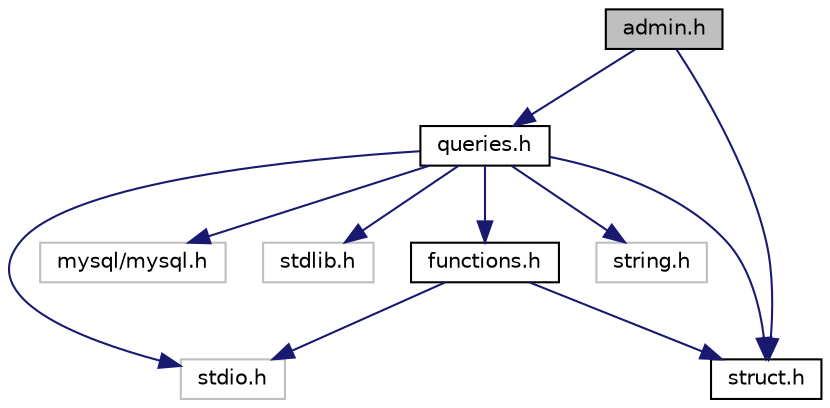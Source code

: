 digraph "admin.h"
{
 // LATEX_PDF_SIZE
  edge [fontname="Helvetica",fontsize="10",labelfontname="Helvetica",labelfontsize="10"];
  node [fontname="Helvetica",fontsize="10",shape=record];
  Node1 [label="admin.h",height=0.2,width=0.4,color="black", fillcolor="grey75", style="filled", fontcolor="black",tooltip="Fichier d'en-tête contenant les déclarations de fonctions pour la gestion des événements,..."];
  Node1 -> Node2 [color="midnightblue",fontsize="10",style="solid"];
  Node2 [label="struct.h",height=0.2,width=0.4,color="black", fillcolor="white", style="filled",URL="$struct_8h.html",tooltip="Définit les structures utilisées dans le programme de gestion d'événements. Les structures comprennen..."];
  Node1 -> Node3 [color="midnightblue",fontsize="10",style="solid"];
  Node3 [label="queries.h",height=0.2,width=0.4,color="black", fillcolor="white", style="filled",URL="$queries_8h.html",tooltip="This file contains function declarations for performing various database queries related to users,..."];
  Node3 -> Node4 [color="midnightblue",fontsize="10",style="solid"];
  Node4 [label="mysql/mysql.h",height=0.2,width=0.4,color="grey75", fillcolor="white", style="filled",tooltip=" "];
  Node3 -> Node5 [color="midnightblue",fontsize="10",style="solid"];
  Node5 [label="stdlib.h",height=0.2,width=0.4,color="grey75", fillcolor="white", style="filled",tooltip=" "];
  Node3 -> Node6 [color="midnightblue",fontsize="10",style="solid"];
  Node6 [label="stdio.h",height=0.2,width=0.4,color="grey75", fillcolor="white", style="filled",tooltip=" "];
  Node3 -> Node2 [color="midnightblue",fontsize="10",style="solid"];
  Node3 -> Node7 [color="midnightblue",fontsize="10",style="solid"];
  Node7 [label="string.h",height=0.2,width=0.4,color="grey75", fillcolor="white", style="filled",tooltip=" "];
  Node3 -> Node8 [color="midnightblue",fontsize="10",style="solid"];
  Node8 [label="functions.h",height=0.2,width=0.4,color="black", fillcolor="white", style="filled",URL="$functions_8h.html",tooltip="Définition des fonctions principales du programme de gestion d'événements. Ce fichier contient la déf..."];
  Node8 -> Node2 [color="midnightblue",fontsize="10",style="solid"];
  Node8 -> Node6 [color="midnightblue",fontsize="10",style="solid"];
}

